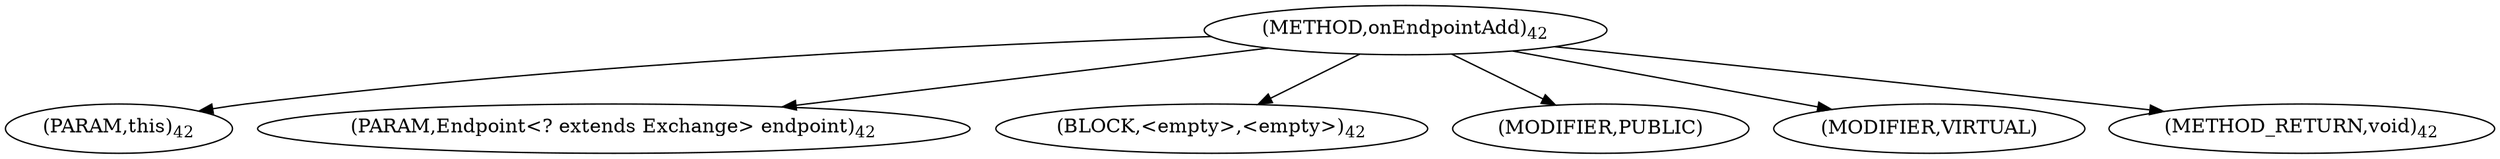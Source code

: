 digraph "onEndpointAdd" {  
"31" [label = <(METHOD,onEndpointAdd)<SUB>42</SUB>> ]
"32" [label = <(PARAM,this)<SUB>42</SUB>> ]
"33" [label = <(PARAM,Endpoint&lt;? extends Exchange&gt; endpoint)<SUB>42</SUB>> ]
"34" [label = <(BLOCK,&lt;empty&gt;,&lt;empty&gt;)<SUB>42</SUB>> ]
"35" [label = <(MODIFIER,PUBLIC)> ]
"36" [label = <(MODIFIER,VIRTUAL)> ]
"37" [label = <(METHOD_RETURN,void)<SUB>42</SUB>> ]
  "31" -> "32" 
  "31" -> "33" 
  "31" -> "34" 
  "31" -> "35" 
  "31" -> "36" 
  "31" -> "37" 
}
